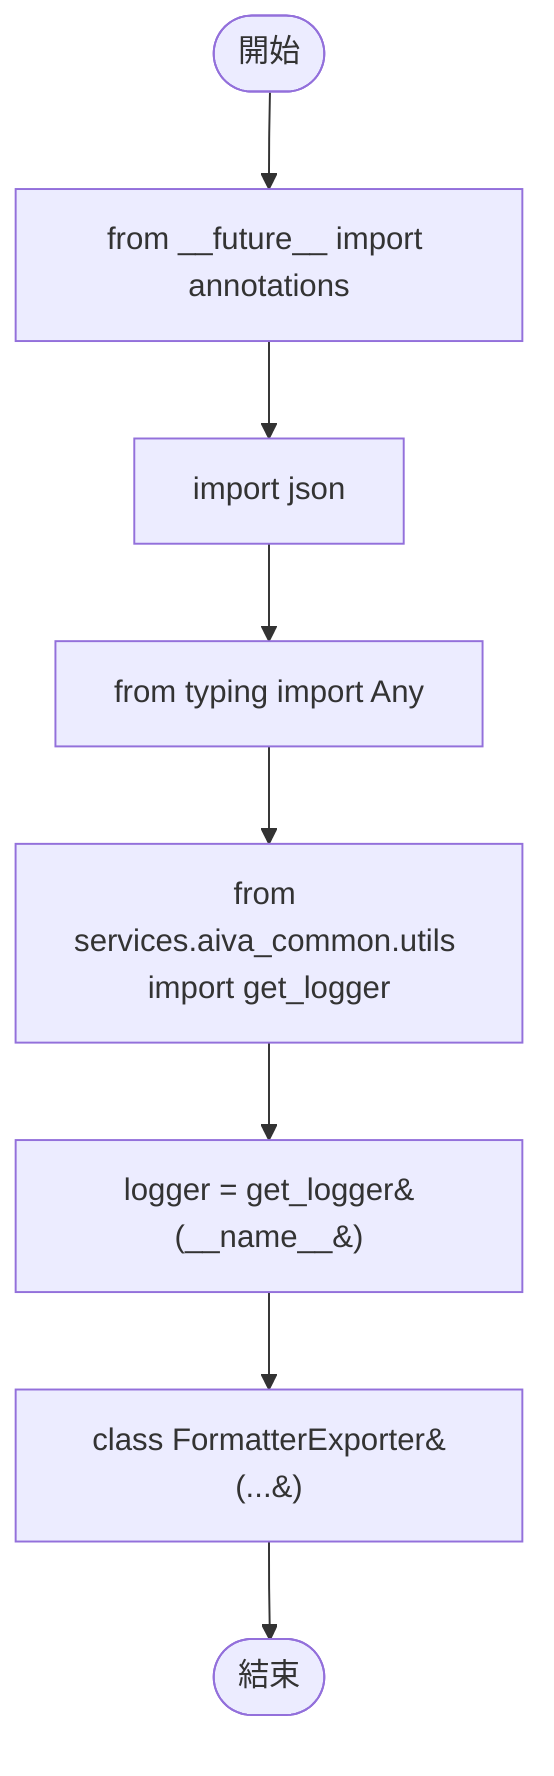 flowchart TB
    n1([開始])
    n2([結束])
    n3[from __future__ import annotations]
    n4[import json]
    n5[from typing import Any]
    n6[from services.aiva_common.utils import get_logger]
    n7[logger = get_logger&#40;__name__&#41;]
    n8[class FormatterExporter&#40;...&#41;]
    n1 --> n3
    n3 --> n4
    n4 --> n5
    n5 --> n6
    n6 --> n7
    n7 --> n8
    n8 --> n2